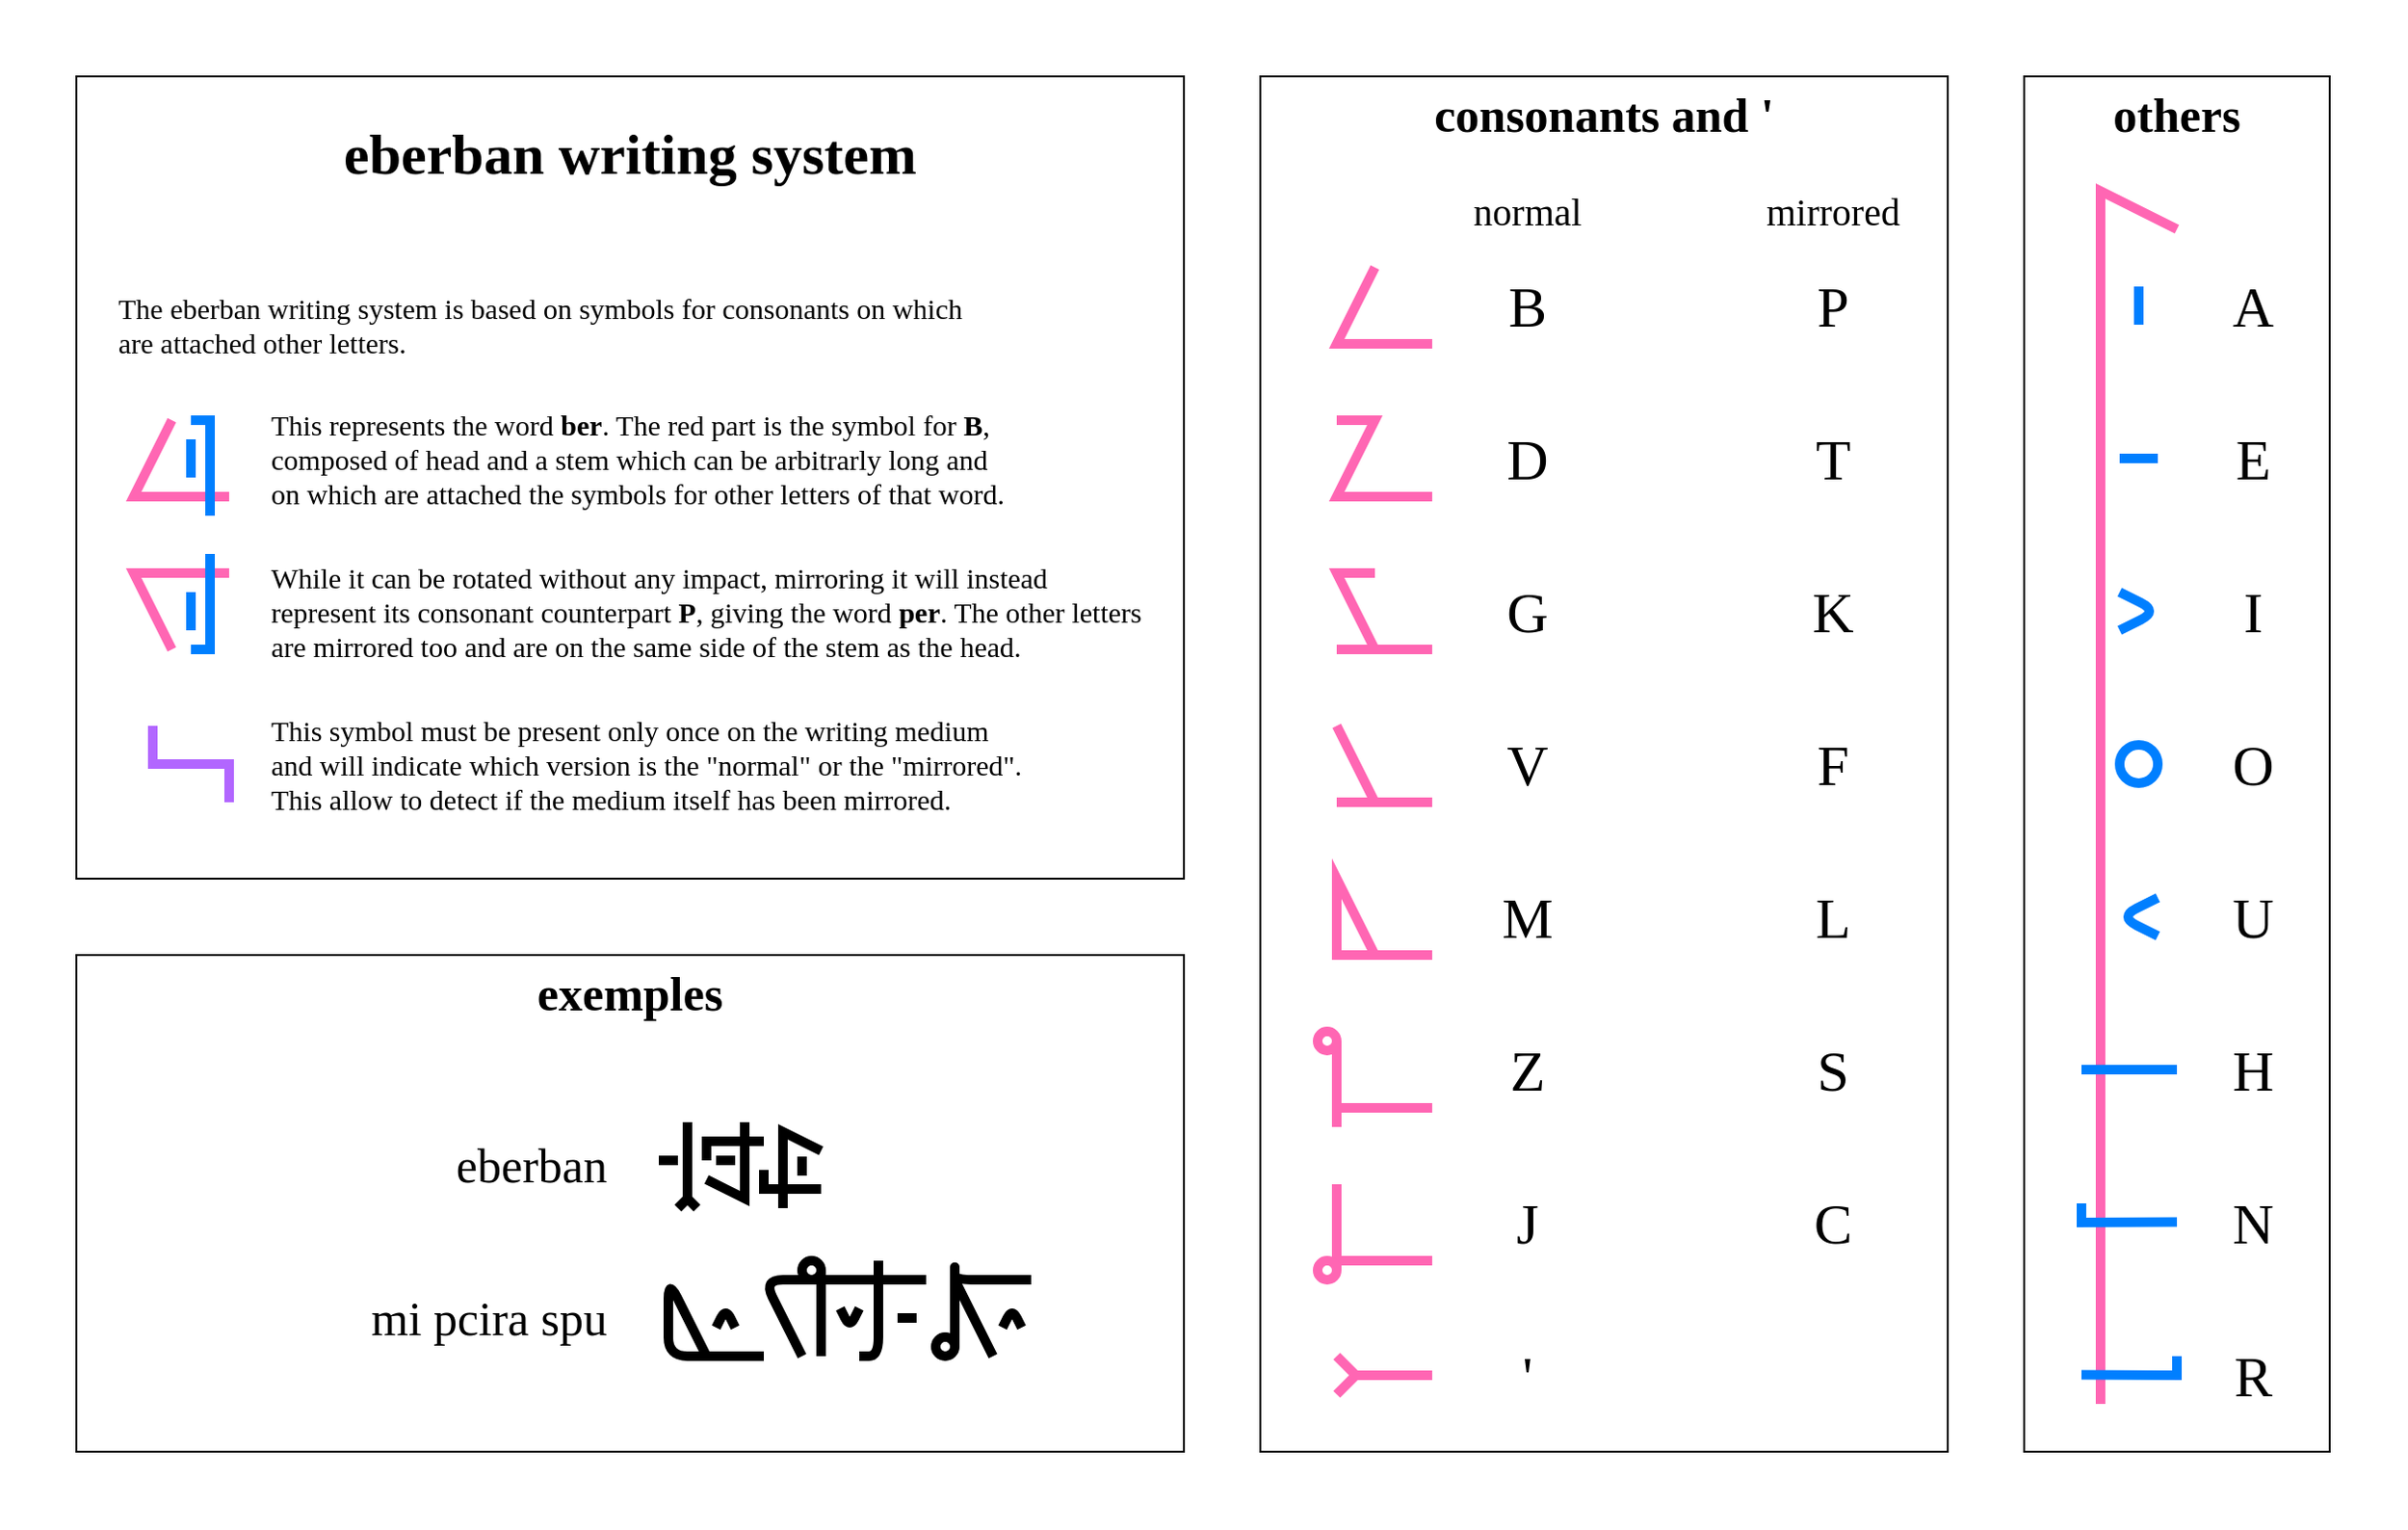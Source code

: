 <mxfile version="13.3.1" type="device"><diagram id="Lm-CqXthAC_m9fTmnJdf" name="Page-1"><mxGraphModel dx="1951" dy="1166" grid="1" gridSize="5" guides="1" tooltips="1" connect="1" arrows="1" fold="1" page="0" pageScale="1" pageWidth="850" pageHeight="1100" math="0" shadow="0" extFonts="Rajdhani^https://fonts.googleapis.com/css?family=Rajdhani"><root><mxCell id="0"/><mxCell id="1" parent="0"/><mxCell id="gjt3f9mxZNnG2uClnc-4-133" value="" style="rounded=0;whiteSpace=wrap;html=1;strokeColor=none;strokeWidth=1;fillColor=none;fontFamily=Rajdhani;fontSize=25;align=center;" parent="1" vertex="1"><mxGeometry x="-20" y="20" width="1260" height="800" as="geometry"/></mxCell><mxCell id="gjt3f9mxZNnG2uClnc-4-131" value="" style="rounded=0;whiteSpace=wrap;html=1;strokeColor=#000000;strokeWidth=1;fillColor=none;fontFamily=Rajdhani;fontSize=25;align=center;" parent="1" vertex="1"><mxGeometry x="20" y="60" width="580" height="420" as="geometry"/></mxCell><mxCell id="gjt3f9mxZNnG2uClnc-4-132" value="" style="rounded=0;whiteSpace=wrap;html=1;strokeColor=#000000;strokeWidth=1;fillColor=none;fontFamily=Rajdhani;fontSize=25;align=center;" parent="1" vertex="1"><mxGeometry x="20" y="520" width="580" height="260" as="geometry"/></mxCell><mxCell id="gjt3f9mxZNnG2uClnc-4-36" value="" style="endArrow=none;html=1;strokeColor=#FF66B3;strokeWidth=5;fontFamily=Rajdhani;fontSize=15;rounded=0;" parent="1" edge="1"><mxGeometry width="50" height="50" relative="1" as="geometry"><mxPoint x="70" y="240" as="sourcePoint"/><mxPoint x="100" y="280" as="targetPoint"/><Array as="points"><mxPoint x="50" y="280"/></Array></mxGeometry></mxCell><mxCell id="gjt3f9mxZNnG2uClnc-4-41" value="" style="endArrow=none;html=1;strokeColor=#FF66B3;strokeWidth=5;fontFamily=Rajdhani;fontSize=15;rounded=0;" parent="1" edge="1"><mxGeometry width="50" height="50" relative="1" as="geometry"><mxPoint x="70" y="360" as="sourcePoint"/><mxPoint x="100" y="320" as="targetPoint"/><Array as="points"><mxPoint x="50" y="320"/></Array></mxGeometry></mxCell><mxCell id="gjt3f9mxZNnG2uClnc-4-78" value="" style="rounded=0;whiteSpace=wrap;html=1;strokeColor=#000000;strokeWidth=1;fillColor=none;fontFamily=Rajdhani;fontSize=25;align=center;" parent="1" vertex="1"><mxGeometry x="1040" y="60" width="160" height="720" as="geometry"/></mxCell><mxCell id="gjt3f9mxZNnG2uClnc-4-77" value="" style="rounded=0;whiteSpace=wrap;html=1;strokeColor=#000000;strokeWidth=1;fillColor=none;fontFamily=Rajdhani;fontSize=25;align=center;" parent="1" vertex="1"><mxGeometry x="640" y="60" width="360" height="720" as="geometry"/></mxCell><mxCell id="gjt3f9mxZNnG2uClnc-4-1" value="eberban writing system" style="text;html=1;strokeColor=none;fillColor=none;align=center;verticalAlign=middle;whiteSpace=wrap;rounded=0;fontFamily=Rajdhani;fontStyle=1;fontSize=30;" parent="1" vertex="1"><mxGeometry x="20" y="80" width="580" height="40" as="geometry"/></mxCell><mxCell id="gjt3f9mxZNnG2uClnc-4-2" value="The eberban writing system is based on symbols for consonants on which&lt;br&gt;are attached other letters." style="text;html=1;strokeColor=none;fillColor=none;align=left;verticalAlign=middle;whiteSpace=wrap;rounded=0;fontFamily=Rajdhani;fontSize=15;" parent="1" vertex="1"><mxGeometry x="40" y="160" width="460" height="60" as="geometry"/></mxCell><mxCell id="gjt3f9mxZNnG2uClnc-4-37" value="" style="endArrow=none;html=1;strokeColor=#007FFF;strokeWidth=5;fontFamily=Rajdhani;fontSize=15;" parent="1" edge="1"><mxGeometry width="50" height="50" relative="1" as="geometry"><mxPoint x="80" y="270" as="sourcePoint"/><mxPoint x="80" y="250" as="targetPoint"/></mxGeometry></mxCell><mxCell id="gjt3f9mxZNnG2uClnc-4-38" value="" style="endArrow=none;html=1;strokeColor=#007FFF;strokeWidth=5;fontFamily=Rajdhani;fontSize=15;rounded=0;" parent="1" edge="1"><mxGeometry width="50" height="50" relative="1" as="geometry"><mxPoint x="90" y="290" as="sourcePoint"/><mxPoint x="80" y="240" as="targetPoint"/><Array as="points"><mxPoint x="90" y="240"/></Array></mxGeometry></mxCell><mxCell id="gjt3f9mxZNnG2uClnc-4-39" value="This represents the word &lt;b&gt;ber&lt;/b&gt;. The red part is the symbol for &lt;b&gt;B&lt;/b&gt;,&lt;br&gt;composed of head and a stem which can be arbitrarly long and&lt;br&gt;on which are attached the symbols for other letters of that word." style="text;html=1;strokeColor=none;fillColor=none;align=left;verticalAlign=middle;whiteSpace=wrap;rounded=0;fontFamily=Rajdhani;fontSize=15;" parent="1" vertex="1"><mxGeometry x="120" y="230" width="460" height="60" as="geometry"/></mxCell><mxCell id="gjt3f9mxZNnG2uClnc-4-40" value="While it can be rotated without any impact, mirroring it will instead represent its consonant counterpart &lt;b&gt;P&lt;/b&gt;, giving the word&amp;nbsp;&lt;b&gt;per&lt;/b&gt;. The other letters are mirrored too and are on the same side of the stem as the head." style="text;html=1;strokeColor=none;fillColor=none;align=left;verticalAlign=middle;whiteSpace=wrap;rounded=0;fontFamily=Rajdhani;fontSize=15;" parent="1" vertex="1"><mxGeometry x="120" y="310" width="460" height="60" as="geometry"/></mxCell><mxCell id="gjt3f9mxZNnG2uClnc-4-42" value="" style="endArrow=none;html=1;strokeColor=#007FFF;strokeWidth=5;fontFamily=Rajdhani;fontSize=15;" parent="1" edge="1"><mxGeometry width="50" height="50" relative="1" as="geometry"><mxPoint x="80" y="350" as="sourcePoint"/><mxPoint x="80" y="330" as="targetPoint"/></mxGeometry></mxCell><mxCell id="gjt3f9mxZNnG2uClnc-4-43" value="" style="endArrow=none;html=1;strokeColor=#007FFF;strokeWidth=5;fontFamily=Rajdhani;fontSize=15;rounded=0;" parent="1" edge="1"><mxGeometry width="50" height="50" relative="1" as="geometry"><mxPoint x="90" y="310" as="sourcePoint"/><mxPoint x="80" y="360" as="targetPoint"/><Array as="points"><mxPoint x="90" y="360"/></Array></mxGeometry></mxCell><mxCell id="gjt3f9mxZNnG2uClnc-4-44" value="" style="endArrow=none;html=1;strokeColor=#B266FF;strokeWidth=5;fontFamily=Rajdhani;fontSize=15;rounded=0;" parent="1" edge="1"><mxGeometry width="50" height="50" relative="1" as="geometry"><mxPoint x="100" y="440" as="sourcePoint"/><mxPoint x="60" y="400" as="targetPoint"/><Array as="points"><mxPoint x="100" y="420"/><mxPoint x="60" y="420"/></Array></mxGeometry></mxCell><mxCell id="gjt3f9mxZNnG2uClnc-4-45" value="This symbol must be present only once on the writing medium&lt;br&gt;and will indicate which version is the &quot;normal&quot; or the &quot;mirrored&quot;.&lt;br&gt;This allow to detect if the medium itself has been mirrored." style="text;html=1;strokeColor=none;fillColor=none;align=left;verticalAlign=middle;whiteSpace=wrap;rounded=0;fontFamily=Rajdhani;fontSize=15;" parent="1" vertex="1"><mxGeometry x="120" y="390" width="460" height="60" as="geometry"/></mxCell><mxCell id="gjt3f9mxZNnG2uClnc-4-46" value="" style="endArrow=none;html=1;strokeColor=#FF66B3;strokeWidth=5;fontFamily=Rajdhani;fontSize=15;rounded=0;" parent="1" edge="1"><mxGeometry width="50" height="50" relative="1" as="geometry"><mxPoint x="700" y="160" as="sourcePoint"/><mxPoint x="730" y="200" as="targetPoint"/><Array as="points"><mxPoint x="680" y="200"/></Array></mxGeometry></mxCell><mxCell id="gjt3f9mxZNnG2uClnc-4-47" value="B" style="text;html=1;strokeColor=none;fillColor=none;align=center;verticalAlign=middle;whiteSpace=wrap;rounded=0;fontFamily=Rajdhani;fontSize=30;opacity=40;" parent="1" vertex="1"><mxGeometry x="770" y="170" width="20" height="20" as="geometry"/></mxCell><mxCell id="gjt3f9mxZNnG2uClnc-4-48" value="normal" style="text;html=1;strokeColor=none;fillColor=none;align=center;verticalAlign=middle;whiteSpace=wrap;rounded=0;fontFamily=Rajdhani;fontSize=20;opacity=40;" parent="1" vertex="1"><mxGeometry x="740" y="120" width="80" height="20" as="geometry"/></mxCell><mxCell id="gjt3f9mxZNnG2uClnc-4-49" value="P" style="text;html=1;strokeColor=none;fillColor=none;align=center;verticalAlign=middle;whiteSpace=wrap;rounded=0;fontFamily=Rajdhani;fontSize=30;opacity=40;" parent="1" vertex="1"><mxGeometry x="930" y="170" width="20" height="20" as="geometry"/></mxCell><mxCell id="gjt3f9mxZNnG2uClnc-4-50" value="" style="endArrow=none;html=1;strokeColor=#FF66B3;strokeWidth=5;fontFamily=Rajdhani;fontSize=15;rounded=0;" parent="1" edge="1"><mxGeometry width="50" height="50" relative="1" as="geometry"><mxPoint x="680" y="240" as="sourcePoint"/><mxPoint x="730" y="280" as="targetPoint"/><Array as="points"><mxPoint x="700" y="240"/><mxPoint x="680" y="280"/></Array></mxGeometry></mxCell><mxCell id="gjt3f9mxZNnG2uClnc-4-51" value="" style="endArrow=none;html=1;strokeColor=#FF66B3;strokeWidth=5;fontFamily=Rajdhani;fontSize=15;rounded=0;" parent="1" edge="1"><mxGeometry width="50" height="50" relative="1" as="geometry"><mxPoint x="700" y="320" as="sourcePoint"/><mxPoint x="730" y="360" as="targetPoint"/><Array as="points"><mxPoint x="680" y="320"/><mxPoint x="700" y="360"/><mxPoint x="680" y="360"/></Array></mxGeometry></mxCell><mxCell id="gjt3f9mxZNnG2uClnc-4-52" value="" style="endArrow=none;html=1;strokeColor=#FF66B3;strokeWidth=5;fontFamily=Rajdhani;fontSize=15;rounded=0;" parent="1" edge="1"><mxGeometry width="50" height="50" relative="1" as="geometry"><mxPoint x="680" y="400" as="sourcePoint"/><mxPoint x="730" y="440" as="targetPoint"/><Array as="points"><mxPoint x="700" y="440"/><mxPoint x="680" y="440"/></Array></mxGeometry></mxCell><mxCell id="gjt3f9mxZNnG2uClnc-4-53" value="D" style="text;html=1;strokeColor=none;fillColor=none;align=center;verticalAlign=middle;whiteSpace=wrap;rounded=0;fontFamily=Rajdhani;fontSize=30;opacity=40;" parent="1" vertex="1"><mxGeometry x="770" y="250" width="20" height="20" as="geometry"/></mxCell><mxCell id="gjt3f9mxZNnG2uClnc-4-54" value="G" style="text;html=1;strokeColor=none;fillColor=none;align=center;verticalAlign=middle;whiteSpace=wrap;rounded=0;fontFamily=Rajdhani;fontSize=30;opacity=40;" parent="1" vertex="1"><mxGeometry x="770" y="330" width="20" height="20" as="geometry"/></mxCell><mxCell id="gjt3f9mxZNnG2uClnc-4-55" value="V" style="text;html=1;strokeColor=none;fillColor=none;align=center;verticalAlign=middle;whiteSpace=wrap;rounded=0;fontFamily=Rajdhani;fontSize=30;opacity=40;" parent="1" vertex="1"><mxGeometry x="770" y="410" width="20" height="20" as="geometry"/></mxCell><mxCell id="gjt3f9mxZNnG2uClnc-4-56" value="T" style="text;html=1;strokeColor=none;fillColor=none;align=center;verticalAlign=middle;whiteSpace=wrap;rounded=0;fontFamily=Rajdhani;fontSize=30;opacity=40;" parent="1" vertex="1"><mxGeometry x="930" y="250" width="20" height="20" as="geometry"/></mxCell><mxCell id="gjt3f9mxZNnG2uClnc-4-57" value="K" style="text;html=1;strokeColor=none;fillColor=none;align=center;verticalAlign=middle;whiteSpace=wrap;rounded=0;fontFamily=Rajdhani;fontSize=30;opacity=40;" parent="1" vertex="1"><mxGeometry x="930" y="330" width="20" height="20" as="geometry"/></mxCell><mxCell id="gjt3f9mxZNnG2uClnc-4-58" value="F" style="text;html=1;strokeColor=none;fillColor=none;align=center;verticalAlign=middle;whiteSpace=wrap;rounded=0;fontFamily=Rajdhani;fontSize=30;opacity=40;" parent="1" vertex="1"><mxGeometry x="930" y="410" width="20" height="20" as="geometry"/></mxCell><mxCell id="gjt3f9mxZNnG2uClnc-4-60" value="" style="endArrow=none;html=1;strokeColor=#FF66B3;strokeWidth=5;fontFamily=Rajdhani;fontSize=15;rounded=0;" parent="1" edge="1"><mxGeometry width="50" height="50" relative="1" as="geometry"><mxPoint x="700" y="520" as="sourcePoint"/><mxPoint x="730" y="520" as="targetPoint"/><Array as="points"><mxPoint x="680" y="480"/><mxPoint x="680" y="520"/></Array></mxGeometry></mxCell><mxCell id="gjt3f9mxZNnG2uClnc-4-61" value="M" style="text;html=1;strokeColor=none;fillColor=none;align=center;verticalAlign=middle;whiteSpace=wrap;rounded=0;fontFamily=Rajdhani;fontSize=30;opacity=40;" parent="1" vertex="1"><mxGeometry x="770" y="490" width="20" height="20" as="geometry"/></mxCell><mxCell id="gjt3f9mxZNnG2uClnc-4-62" value="L" style="text;html=1;strokeColor=none;fillColor=none;align=center;verticalAlign=middle;whiteSpace=wrap;rounded=0;fontFamily=Rajdhani;fontSize=30;opacity=40;" parent="1" vertex="1"><mxGeometry x="930" y="490" width="20" height="20" as="geometry"/></mxCell><mxCell id="gjt3f9mxZNnG2uClnc-4-63" value="mirrored" style="text;html=1;strokeColor=none;fillColor=none;align=center;verticalAlign=middle;whiteSpace=wrap;rounded=0;fontFamily=Rajdhani;fontSize=20;opacity=40;" parent="1" vertex="1"><mxGeometry x="900" y="120" width="80" height="20" as="geometry"/></mxCell><mxCell id="gjt3f9mxZNnG2uClnc-4-64" value="consonants and '" style="text;html=1;strokeColor=none;fillColor=none;align=center;verticalAlign=middle;whiteSpace=wrap;rounded=0;fontFamily=Rajdhani;fontStyle=1;fontSize=25;" parent="1" vertex="1"><mxGeometry x="640" y="60" width="360" height="40" as="geometry"/></mxCell><mxCell id="gjt3f9mxZNnG2uClnc-4-65" value="others" style="text;html=1;strokeColor=none;fillColor=none;align=center;verticalAlign=middle;whiteSpace=wrap;rounded=0;fontFamily=Rajdhani;fontStyle=1;fontSize=25;" parent="1" vertex="1"><mxGeometry x="1040" y="60" width="160" height="40" as="geometry"/></mxCell><mxCell id="gjt3f9mxZNnG2uClnc-4-66" value="" style="endArrow=none;html=1;strokeColor=#FF66B3;strokeWidth=5;fontFamily=Rajdhani;fontSize=25;rounded=0;" parent="1" edge="1"><mxGeometry width="50" height="50" relative="1" as="geometry"><mxPoint x="1080" y="755" as="sourcePoint"/><mxPoint x="1120" y="140" as="targetPoint"/><Array as="points"><mxPoint x="1080" y="120"/></Array></mxGeometry></mxCell><mxCell id="gjt3f9mxZNnG2uClnc-4-67" value="" style="endArrow=none;html=1;strokeColor=#007FFF;strokeWidth=5;fontFamily=Rajdhani;fontSize=25;" parent="1" edge="1"><mxGeometry width="50" height="50" relative="1" as="geometry"><mxPoint x="1100" y="190" as="sourcePoint"/><mxPoint x="1100" y="170" as="targetPoint"/></mxGeometry></mxCell><mxCell id="gjt3f9mxZNnG2uClnc-4-68" value="" style="endArrow=none;html=1;strokeColor=#007FFF;strokeWidth=5;fontFamily=Rajdhani;fontSize=25;" parent="1" edge="1"><mxGeometry width="50" height="50" relative="1" as="geometry"><mxPoint x="1110" y="260" as="sourcePoint"/><mxPoint x="1090" y="260" as="targetPoint"/></mxGeometry></mxCell><mxCell id="gjt3f9mxZNnG2uClnc-4-69" value="" style="endArrow=none;html=1;strokeColor=#007FFF;strokeWidth=5;fontFamily=Rajdhani;fontSize=25;rounded=1;" parent="1" edge="1"><mxGeometry width="50" height="50" relative="1" as="geometry"><mxPoint x="1090" y="350" as="sourcePoint"/><mxPoint x="1090" y="330" as="targetPoint"/><Array as="points"><mxPoint x="1110" y="340"/></Array></mxGeometry></mxCell><mxCell id="gjt3f9mxZNnG2uClnc-4-70" value="" style="endArrow=none;html=1;strokeColor=#007FFF;strokeWidth=5;fontFamily=Rajdhani;fontSize=25;rounded=1;" parent="1" edge="1"><mxGeometry width="50" height="50" relative="1" as="geometry"><mxPoint x="1110" y="510" as="sourcePoint"/><mxPoint x="1110" y="490" as="targetPoint"/><Array as="points"><mxPoint x="1090" y="500"/></Array></mxGeometry></mxCell><mxCell id="gjt3f9mxZNnG2uClnc-4-71" value="" style="ellipse;whiteSpace=wrap;html=1;aspect=fixed;strokeWidth=5;fillColor=none;fontFamily=Rajdhani;fontSize=25;align=center;strokeColor=#007FFF;" parent="1" vertex="1"><mxGeometry x="1090" y="410" width="20" height="20" as="geometry"/></mxCell><mxCell id="gjt3f9mxZNnG2uClnc-4-72" value="A" style="text;html=1;strokeColor=none;fillColor=none;align=center;verticalAlign=middle;whiteSpace=wrap;rounded=0;fontFamily=Rajdhani;fontSize=30;opacity=40;" parent="1" vertex="1"><mxGeometry x="1150" y="170" width="20" height="20" as="geometry"/></mxCell><mxCell id="gjt3f9mxZNnG2uClnc-4-73" value="E" style="text;html=1;strokeColor=none;fillColor=none;align=center;verticalAlign=middle;whiteSpace=wrap;rounded=0;fontFamily=Rajdhani;fontSize=30;opacity=40;" parent="1" vertex="1"><mxGeometry x="1150" y="250" width="20" height="20" as="geometry"/></mxCell><mxCell id="gjt3f9mxZNnG2uClnc-4-74" value="I" style="text;html=1;strokeColor=none;fillColor=none;align=center;verticalAlign=middle;whiteSpace=wrap;rounded=0;fontFamily=Rajdhani;fontSize=30;opacity=40;" parent="1" vertex="1"><mxGeometry x="1150" y="330" width="20" height="20" as="geometry"/></mxCell><mxCell id="gjt3f9mxZNnG2uClnc-4-75" value="O" style="text;html=1;strokeColor=none;fillColor=none;align=center;verticalAlign=middle;whiteSpace=wrap;rounded=0;fontFamily=Rajdhani;fontSize=30;opacity=40;" parent="1" vertex="1"><mxGeometry x="1150" y="410" width="20" height="20" as="geometry"/></mxCell><mxCell id="gjt3f9mxZNnG2uClnc-4-76" value="U" style="text;html=1;strokeColor=none;fillColor=none;align=center;verticalAlign=middle;whiteSpace=wrap;rounded=0;fontFamily=Rajdhani;fontSize=30;opacity=40;" parent="1" vertex="1"><mxGeometry x="1150" y="490" width="20" height="20" as="geometry"/></mxCell><mxCell id="gjt3f9mxZNnG2uClnc-4-80" value="" style="endArrow=none;html=1;strokeColor=#FF66B3;strokeWidth=5;fontFamily=Rajdhani;fontSize=25;rounded=0;" parent="1" edge="1"><mxGeometry width="50" height="50" relative="1" as="geometry"><mxPoint x="680" y="730" as="sourcePoint"/><mxPoint x="700" y="740" as="targetPoint"/><Array as="points"><mxPoint x="690" y="740"/></Array></mxGeometry></mxCell><mxCell id="gjt3f9mxZNnG2uClnc-4-81" value="" style="endArrow=none;html=1;strokeColor=#FF66B3;strokeWidth=5;fontFamily=Rajdhani;fontSize=25;rounded=0;" parent="1" edge="1"><mxGeometry width="50" height="50" relative="1" as="geometry"><mxPoint x="680" y="750" as="sourcePoint"/><mxPoint x="730" y="740" as="targetPoint"/><Array as="points"><mxPoint x="690" y="740"/></Array></mxGeometry></mxCell><mxCell id="gjt3f9mxZNnG2uClnc-4-82" value="'" style="text;html=1;strokeColor=none;fillColor=none;align=center;verticalAlign=middle;whiteSpace=wrap;rounded=0;fontFamily=Rajdhani;fontSize=30;opacity=40;" parent="1" vertex="1"><mxGeometry x="770" y="730" width="20" height="20" as="geometry"/></mxCell><mxCell id="gjt3f9mxZNnG2uClnc-4-83" value="" style="endArrow=none;html=1;strokeColor=#FF66B3;strokeWidth=5;fontFamily=Rajdhani;fontSize=25;" parent="1" edge="1"><mxGeometry width="50" height="50" relative="1" as="geometry"><mxPoint x="680" y="600" as="sourcePoint"/><mxPoint x="730" y="600" as="targetPoint"/></mxGeometry></mxCell><mxCell id="gjt3f9mxZNnG2uClnc-4-84" value="" style="endArrow=none;html=1;strokeColor=#FF66B3;strokeWidth=5;fontFamily=Rajdhani;fontSize=25;entryX=1;entryY=0.5;entryDx=0;entryDy=0;" parent="1" target="gjt3f9mxZNnG2uClnc-4-85" edge="1"><mxGeometry width="50" height="50" relative="1" as="geometry"><mxPoint x="680" y="610" as="sourcePoint"/><mxPoint x="680" y="560" as="targetPoint"/></mxGeometry></mxCell><mxCell id="gjt3f9mxZNnG2uClnc-4-85" value="" style="ellipse;whiteSpace=wrap;html=1;aspect=fixed;strokeColor=#FF66B3;strokeWidth=5;fillColor=none;fontFamily=Rajdhani;fontSize=25;align=center;" parent="1" vertex="1"><mxGeometry x="670" y="560" width="10" height="10" as="geometry"/></mxCell><mxCell id="gjt3f9mxZNnG2uClnc-4-86" value="" style="endArrow=none;html=1;strokeColor=#FF66B3;strokeWidth=5;fontFamily=Rajdhani;fontSize=25;" parent="1" edge="1"><mxGeometry width="50" height="50" relative="1" as="geometry"><mxPoint x="680" y="680" as="sourcePoint"/><mxPoint x="730" y="680" as="targetPoint"/></mxGeometry></mxCell><mxCell id="gjt3f9mxZNnG2uClnc-4-87" value="" style="endArrow=none;html=1;strokeColor=#FF66B3;strokeWidth=5;fontFamily=Rajdhani;fontSize=25;exitX=1;exitY=0.5;exitDx=0;exitDy=0;" parent="1" source="gjt3f9mxZNnG2uClnc-4-88" edge="1"><mxGeometry width="50" height="50" relative="1" as="geometry"><mxPoint x="680" y="690" as="sourcePoint"/><mxPoint x="680" y="640" as="targetPoint"/></mxGeometry></mxCell><mxCell id="gjt3f9mxZNnG2uClnc-4-88" value="" style="ellipse;whiteSpace=wrap;html=1;aspect=fixed;strokeColor=#FF66B3;strokeWidth=5;fillColor=none;fontFamily=Rajdhani;fontSize=25;align=center;" parent="1" vertex="1"><mxGeometry x="670" y="680" width="10" height="10" as="geometry"/></mxCell><mxCell id="gjt3f9mxZNnG2uClnc-4-89" value="Z" style="text;html=1;strokeColor=none;fillColor=none;align=center;verticalAlign=middle;whiteSpace=wrap;rounded=0;fontFamily=Rajdhani;fontSize=30;opacity=40;" parent="1" vertex="1"><mxGeometry x="770" y="570" width="20" height="20" as="geometry"/></mxCell><mxCell id="gjt3f9mxZNnG2uClnc-4-90" value="S" style="text;html=1;strokeColor=none;fillColor=none;align=center;verticalAlign=middle;whiteSpace=wrap;rounded=0;fontFamily=Rajdhani;fontSize=30;opacity=40;" parent="1" vertex="1"><mxGeometry x="930" y="570" width="20" height="20" as="geometry"/></mxCell><mxCell id="gjt3f9mxZNnG2uClnc-4-91" value="J" style="text;html=1;strokeColor=none;fillColor=none;align=center;verticalAlign=middle;whiteSpace=wrap;rounded=0;fontFamily=Rajdhani;fontSize=30;opacity=40;" parent="1" vertex="1"><mxGeometry x="770" y="650" width="20" height="20" as="geometry"/></mxCell><mxCell id="gjt3f9mxZNnG2uClnc-4-92" value="C" style="text;html=1;strokeColor=none;fillColor=none;align=center;verticalAlign=middle;whiteSpace=wrap;rounded=0;fontFamily=Rajdhani;fontSize=30;opacity=40;" parent="1" vertex="1"><mxGeometry x="930" y="650" width="20" height="20" as="geometry"/></mxCell><mxCell id="gjt3f9mxZNnG2uClnc-4-93" value="" style="endArrow=none;html=1;strokeColor=#007FFF;strokeWidth=5;fontFamily=Rajdhani;fontSize=25;" parent="1" edge="1"><mxGeometry width="50" height="50" relative="1" as="geometry"><mxPoint x="1070" y="580" as="sourcePoint"/><mxPoint x="1120" y="580" as="targetPoint"/></mxGeometry></mxCell><mxCell id="gjt3f9mxZNnG2uClnc-4-94" value="H" style="text;html=1;strokeColor=none;fillColor=none;align=center;verticalAlign=middle;whiteSpace=wrap;rounded=0;fontFamily=Rajdhani;fontSize=30;opacity=40;" parent="1" vertex="1"><mxGeometry x="1150" y="570" width="20" height="20" as="geometry"/></mxCell><mxCell id="gjt3f9mxZNnG2uClnc-4-95" value="" style="endArrow=none;html=1;strokeColor=#007FFF;strokeWidth=5;fontFamily=Rajdhani;fontSize=25;rounded=0;" parent="1" edge="1"><mxGeometry width="50" height="50" relative="1" as="geometry"><mxPoint x="1070" y="650" as="sourcePoint"/><mxPoint x="1120" y="659.76" as="targetPoint"/><Array as="points"><mxPoint x="1070" y="660"/></Array></mxGeometry></mxCell><mxCell id="gjt3f9mxZNnG2uClnc-4-97" value="" style="endArrow=none;html=1;strokeColor=#007FFF;strokeWidth=5;fontFamily=Rajdhani;fontSize=25;rounded=0;" parent="1" edge="1"><mxGeometry width="50" height="50" relative="1" as="geometry"><mxPoint x="1070" y="739.76" as="sourcePoint"/><mxPoint x="1120" y="730" as="targetPoint"/><Array as="points"><mxPoint x="1120" y="740"/></Array></mxGeometry></mxCell><mxCell id="gjt3f9mxZNnG2uClnc-4-98" value="N" style="text;html=1;strokeColor=none;fillColor=none;align=center;verticalAlign=middle;whiteSpace=wrap;rounded=0;fontFamily=Rajdhani;fontSize=30;opacity=40;" parent="1" vertex="1"><mxGeometry x="1150" y="650" width="20" height="20" as="geometry"/></mxCell><mxCell id="gjt3f9mxZNnG2uClnc-4-99" value="R" style="text;html=1;strokeColor=none;fillColor=none;align=center;verticalAlign=middle;whiteSpace=wrap;rounded=0;fontFamily=Rajdhani;fontSize=30;opacity=40;" parent="1" vertex="1"><mxGeometry x="1150" y="730" width="20" height="20" as="geometry"/></mxCell><mxCell id="gjt3f9mxZNnG2uClnc-4-100" value="" style="endArrow=none;html=1;rounded=0;strokeWidth=5;strokeColor=#000000;" parent="1" edge="1"><mxGeometry width="50" height="50" relative="1" as="geometry"><mxPoint x="350" y="637.5" as="sourcePoint"/><mxPoint x="370" y="607.5" as="targetPoint"/><Array as="points"><mxPoint x="370" y="647.5"/></Array></mxGeometry></mxCell><mxCell id="gjt3f9mxZNnG2uClnc-4-101" value="" style="endArrow=none;html=1;strokeWidth=5;strokeColor=#000000;" parent="1" edge="1"><mxGeometry width="50" height="50" relative="1" as="geometry"><mxPoint x="355" y="627.5" as="sourcePoint"/><mxPoint x="365" y="627.5" as="targetPoint"/></mxGeometry></mxCell><mxCell id="gjt3f9mxZNnG2uClnc-4-102" value="" style="endArrow=none;html=1;strokeWidth=5;rounded=0;strokeColor=#000000;" parent="1" edge="1"><mxGeometry width="50" height="50" relative="1" as="geometry"><mxPoint x="350" y="627.5" as="sourcePoint"/><mxPoint x="380" y="617.5" as="targetPoint"/><Array as="points"><mxPoint x="350" y="617.5"/></Array></mxGeometry></mxCell><mxCell id="gjt3f9mxZNnG2uClnc-4-103" value="" style="endArrow=none;html=1;strokeWidth=5;rounded=0;strokeColor=#000000;" parent="1" edge="1"><mxGeometry width="50" height="50" relative="1" as="geometry"><mxPoint x="390" y="652.5" as="sourcePoint"/><mxPoint x="410" y="622.5" as="targetPoint"/><Array as="points"><mxPoint x="390" y="612.5"/></Array></mxGeometry></mxCell><mxCell id="gjt3f9mxZNnG2uClnc-4-104" value="" style="endArrow=none;html=1;strokeWidth=5;strokeColor=#000000;" parent="1" edge="1"><mxGeometry width="50" height="50" relative="1" as="geometry"><mxPoint x="400" y="635.5" as="sourcePoint"/><mxPoint x="400" y="625.5" as="targetPoint"/></mxGeometry></mxCell><mxCell id="gjt3f9mxZNnG2uClnc-4-105" value="" style="endArrow=none;html=1;strokeWidth=5;rounded=0;strokeColor=#000000;" parent="1" edge="1"><mxGeometry width="50" height="50" relative="1" as="geometry"><mxPoint x="380" y="632.5" as="sourcePoint"/><mxPoint x="410" y="642.5" as="targetPoint"/><Array as="points"><mxPoint x="380" y="642.5"/></Array></mxGeometry></mxCell><mxCell id="gjt3f9mxZNnG2uClnc-4-106" value="" style="endArrow=none;html=1;strokeWidth=5;strokeColor=#000000;startArrow=none;startFill=0;" parent="1" edge="1"><mxGeometry width="50" height="50" relative="1" as="geometry"><mxPoint x="340" y="647.5" as="sourcePoint"/><mxPoint x="340" y="607.5" as="targetPoint"/></mxGeometry></mxCell><mxCell id="gjt3f9mxZNnG2uClnc-4-107" value="" style="endArrow=none;html=1;strokeWidth=5;strokeColor=#000000;" parent="1" edge="1"><mxGeometry width="50" height="50" relative="1" as="geometry"><mxPoint x="325" y="627.5" as="sourcePoint"/><mxPoint x="335" y="627.5" as="targetPoint"/></mxGeometry></mxCell><mxCell id="gjt3f9mxZNnG2uClnc-4-108" value="" style="endArrow=none;html=1;strokeWidth=5;strokeColor=#000000;startArrow=none;startFill=0;rounded=0;" parent="1" edge="1"><mxGeometry width="50" height="50" relative="1" as="geometry"><mxPoint x="335" y="652.5" as="sourcePoint"/><mxPoint x="340" y="642.5" as="targetPoint"/><Array as="points"><mxPoint x="340" y="647.5"/></Array></mxGeometry></mxCell><mxCell id="gjt3f9mxZNnG2uClnc-4-109" value="" style="endArrow=none;html=1;strokeWidth=5;strokeColor=#000000;startArrow=none;startFill=0;rounded=0;" parent="1" edge="1"><mxGeometry width="50" height="50" relative="1" as="geometry"><mxPoint x="345" y="652.5" as="sourcePoint"/><mxPoint x="340" y="642.5" as="targetPoint"/><Array as="points"><mxPoint x="340" y="647.5"/></Array></mxGeometry></mxCell><mxCell id="gjt3f9mxZNnG2uClnc-4-110" value="exemples" style="text;html=1;strokeColor=none;fillColor=none;align=center;verticalAlign=middle;whiteSpace=wrap;rounded=0;fontFamily=Rajdhani;fontStyle=1;fontSize=25;" parent="1" vertex="1"><mxGeometry x="20" y="520" width="580" height="40" as="geometry"/></mxCell><mxCell id="gjt3f9mxZNnG2uClnc-4-111" value="eberban" style="text;html=1;strokeColor=none;fillColor=none;align=right;verticalAlign=middle;whiteSpace=wrap;rounded=0;fontFamily=Rajdhani;fontSize=25;" parent="1" vertex="1"><mxGeometry x="115" y="600" width="185" height="60" as="geometry"/></mxCell><mxCell id="gjt3f9mxZNnG2uClnc-4-118" value="" style="endArrow=none;html=1;strokeColor=#000000;strokeWidth=5;fontFamily=Rajdhani;fontSize=25;" parent="1" edge="1"><mxGeometry width="50" height="50" relative="1" as="geometry"><mxPoint x="350" y="730" as="sourcePoint"/><mxPoint x="380" y="730" as="targetPoint"/><Array as="points"><mxPoint x="330" y="690"/><mxPoint x="330" y="730"/></Array></mxGeometry></mxCell><mxCell id="gjt3f9mxZNnG2uClnc-4-119" value="" style="endArrow=none;html=1;strokeColor=#000000;strokeWidth=5;fontFamily=Rajdhani;fontSize=25;" parent="1" edge="1"><mxGeometry width="50" height="50" relative="1" as="geometry"><mxPoint x="355" y="715" as="sourcePoint"/><mxPoint x="365" y="715" as="targetPoint"/><Array as="points"><mxPoint x="360" y="705"/></Array></mxGeometry></mxCell><mxCell id="gjt3f9mxZNnG2uClnc-4-120" value="" style="endArrow=none;html=1;strokeColor=#000000;strokeWidth=5;fontFamily=Rajdhani;fontSize=25;" parent="1" edge="1"><mxGeometry width="50" height="50" relative="1" as="geometry"><mxPoint x="400" y="730" as="sourcePoint"/><mxPoint x="465" y="690" as="targetPoint"/><Array as="points"><mxPoint x="380" y="690"/></Array></mxGeometry></mxCell><mxCell id="gjt3f9mxZNnG2uClnc-4-121" value="" style="endArrow=none;html=1;strokeColor=#000000;strokeWidth=5;fontFamily=Rajdhani;fontSize=25;entryX=1;entryY=0.5;entryDx=0;entryDy=0;" parent="1" target="gjt3f9mxZNnG2uClnc-4-134" edge="1"><mxGeometry width="50" height="50" relative="1" as="geometry"><mxPoint x="410" y="730" as="sourcePoint"/><mxPoint x="410" y="680" as="targetPoint"/></mxGeometry></mxCell><mxCell id="gjt3f9mxZNnG2uClnc-4-123" value="" style="endArrow=none;html=1;strokeColor=#000000;strokeWidth=5;fontFamily=Rajdhani;fontSize=25;" parent="1" edge="1"><mxGeometry width="50" height="50" relative="1" as="geometry"><mxPoint x="420" y="705" as="sourcePoint"/><mxPoint x="430" y="705" as="targetPoint"/><Array as="points"><mxPoint x="425" y="715"/></Array></mxGeometry></mxCell><mxCell id="gjt3f9mxZNnG2uClnc-4-124" value="" style="endArrow=none;html=1;strokeColor=#000000;strokeWidth=5;fontFamily=Rajdhani;fontSize=25;" parent="1" edge="1"><mxGeometry width="50" height="50" relative="1" as="geometry"><mxPoint x="440" y="680" as="sourcePoint"/><mxPoint x="430" y="730" as="targetPoint"/><Array as="points"><mxPoint x="440" y="730"/></Array></mxGeometry></mxCell><mxCell id="gjt3f9mxZNnG2uClnc-4-125" value="" style="endArrow=none;html=1;strokeColor=#000000;strokeWidth=5;fontFamily=Rajdhani;fontSize=25;" parent="1" edge="1"><mxGeometry width="50" height="50" relative="1" as="geometry"><mxPoint x="450" y="710" as="sourcePoint"/><mxPoint x="460" y="710" as="targetPoint"/></mxGeometry></mxCell><mxCell id="gjt3f9mxZNnG2uClnc-4-126" value="" style="endArrow=none;html=1;strokeColor=#000000;strokeWidth=5;fontFamily=Rajdhani;fontSize=25;exitX=1;exitY=0.5;exitDx=0;exitDy=0;" parent="1" source="gjt3f9mxZNnG2uClnc-4-122" edge="1"><mxGeometry width="50" height="50" relative="1" as="geometry"><mxPoint x="480" y="725" as="sourcePoint"/><mxPoint x="520" y="690" as="targetPoint"/><Array as="points"><mxPoint x="480" y="680"/><mxPoint x="480" y="690"/></Array></mxGeometry></mxCell><mxCell id="gjt3f9mxZNnG2uClnc-4-122" value="" style="ellipse;whiteSpace=wrap;html=1;aspect=fixed;strokeColor=#000000;strokeWidth=5;fillColor=none;fontFamily=Rajdhani;fontSize=25;align=center;" parent="1" vertex="1"><mxGeometry x="470" y="720" width="10" height="10" as="geometry"/></mxCell><mxCell id="gjt3f9mxZNnG2uClnc-4-127" value="" style="endArrow=none;html=1;strokeColor=#000000;strokeWidth=5;fontFamily=Rajdhani;fontSize=25;" parent="1" target="gjt3f9mxZNnG2uClnc-4-122" edge="1"><mxGeometry width="50" height="50" relative="1" as="geometry"><mxPoint x="480" y="725" as="sourcePoint"/><mxPoint x="540" y="690" as="targetPoint"/><Array as="points"/></mxGeometry></mxCell><mxCell id="gjt3f9mxZNnG2uClnc-4-128" value="" style="endArrow=none;html=1;strokeColor=#000000;strokeWidth=5;fontFamily=Rajdhani;fontSize=25;" parent="1" edge="1"><mxGeometry width="50" height="50" relative="1" as="geometry"><mxPoint x="480" y="690" as="sourcePoint"/><mxPoint x="500" y="730" as="targetPoint"/></mxGeometry></mxCell><mxCell id="gjt3f9mxZNnG2uClnc-4-129" value="" style="endArrow=none;html=1;strokeColor=#000000;strokeWidth=5;fontFamily=Rajdhani;fontSize=25;" parent="1" edge="1"><mxGeometry width="50" height="50" relative="1" as="geometry"><mxPoint x="505" y="715" as="sourcePoint"/><mxPoint x="515" y="715" as="targetPoint"/><Array as="points"><mxPoint x="510" y="705"/></Array></mxGeometry></mxCell><mxCell id="gjt3f9mxZNnG2uClnc-4-130" value="mi pcira spu" style="text;html=1;strokeColor=none;fillColor=none;align=right;verticalAlign=middle;whiteSpace=wrap;rounded=0;fontFamily=Rajdhani;fontSize=25;" parent="1" vertex="1"><mxGeometry x="115" y="680" width="185" height="60" as="geometry"/></mxCell><mxCell id="gjt3f9mxZNnG2uClnc-4-134" value="" style="ellipse;whiteSpace=wrap;html=1;aspect=fixed;strokeColor=#000000;strokeWidth=5;fillColor=none;fontFamily=Rajdhani;fontSize=25;align=center;" parent="1" vertex="1"><mxGeometry x="400" y="680" width="10" height="10" as="geometry"/></mxCell></root></mxGraphModel></diagram></mxfile>